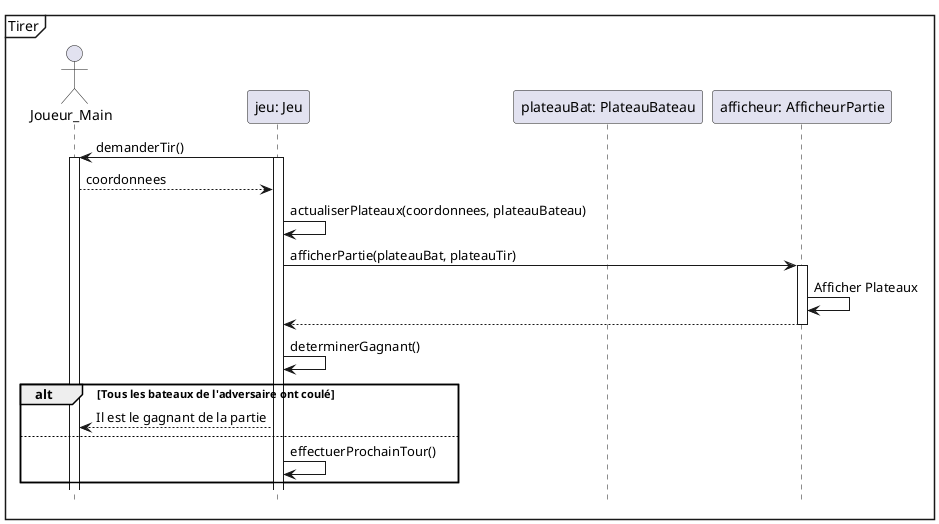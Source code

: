 @startuml
hide footbox
mainframe Tirer

actor Joueur_Main as joueur
participant "jeu: Jeu" as Jeu
participant "plateauBat: PlateauBateau" as platBat
participant "afficheur: AfficheurPartie" as AfficheurPartie



Jeu -> joueur : demanderTir()
activate joueur
activate Jeu
joueur --> Jeu : coordonnees
Jeu -> Jeu : actualiserPlateaux(coordonnees, plateauBateau)
Jeu -> AfficheurPartie: afficherPartie(plateauBat, plateauTir)
activate AfficheurPartie
AfficheurPartie -> AfficheurPartie: Afficher Plateaux
AfficheurPartie --> Jeu
deactivate AfficheurPartie
Jeu -> Jeu: determinerGagnant()
alt Tous les bateaux de l'adversaire ont coulé
Jeu --> joueur: Il est le gagnant de la partie
else
Jeu -> Jeu: effectuerProchainTour()

end

@enduml